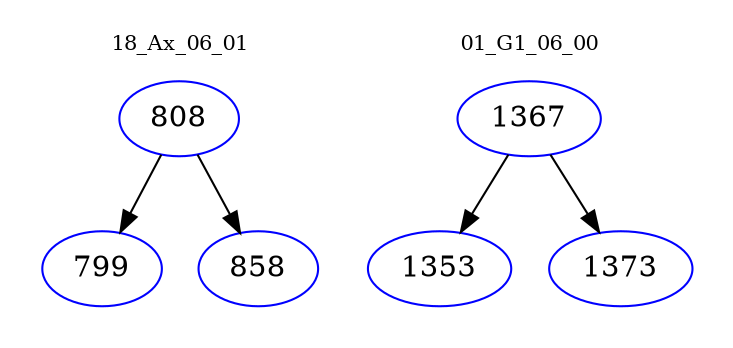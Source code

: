 digraph{
subgraph cluster_0 {
color = white
label = "18_Ax_06_01";
fontsize=10;
T0_808 [label="808", color="blue"]
T0_808 -> T0_799 [color="black"]
T0_799 [label="799", color="blue"]
T0_808 -> T0_858 [color="black"]
T0_858 [label="858", color="blue"]
}
subgraph cluster_1 {
color = white
label = "01_G1_06_00";
fontsize=10;
T1_1367 [label="1367", color="blue"]
T1_1367 -> T1_1353 [color="black"]
T1_1353 [label="1353", color="blue"]
T1_1367 -> T1_1373 [color="black"]
T1_1373 [label="1373", color="blue"]
}
}
